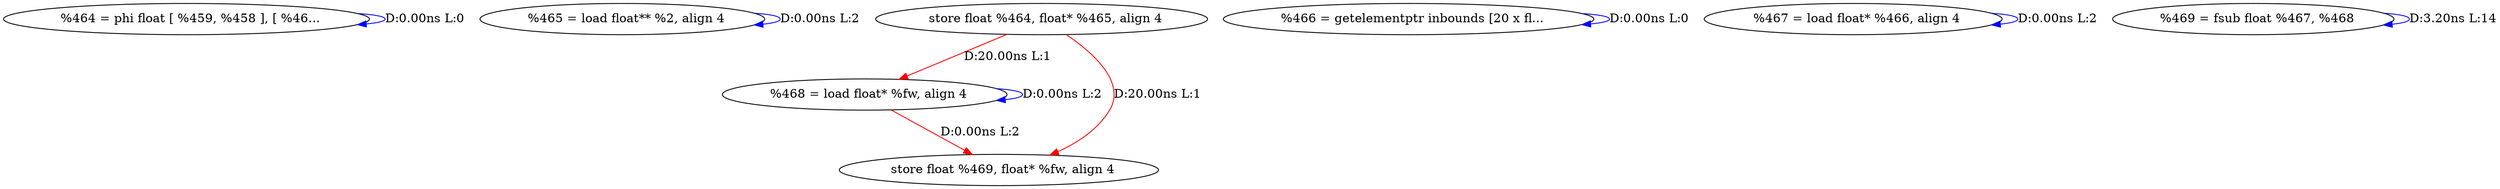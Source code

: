 digraph {
Node0x2d34d60[label="  %464 = phi float [ %459, %458 ], [ %46..."];
Node0x2d34d60 -> Node0x2d34d60[label="D:0.00ns L:0",color=blue];
Node0x2d34e40[label="  %465 = load float** %2, align 4"];
Node0x2d34e40 -> Node0x2d34e40[label="D:0.00ns L:2",color=blue];
Node0x2d351c0[label="  %468 = load float* %fw, align 4"];
Node0x2d34f20[label="  store float %464, float* %465, align 4"];
Node0x2d34f20 -> Node0x2d351c0[label="D:20.00ns L:1",color=red];
Node0x2d35380[label="  store float %469, float* %fw, align 4"];
Node0x2d34f20 -> Node0x2d35380[label="D:20.00ns L:1",color=red];
Node0x2d35000[label="  %466 = getelementptr inbounds [20 x fl..."];
Node0x2d35000 -> Node0x2d35000[label="D:0.00ns L:0",color=blue];
Node0x2d350e0[label="  %467 = load float* %466, align 4"];
Node0x2d350e0 -> Node0x2d350e0[label="D:0.00ns L:2",color=blue];
Node0x2d351c0 -> Node0x2d351c0[label="D:0.00ns L:2",color=blue];
Node0x2d351c0 -> Node0x2d35380[label="D:0.00ns L:2",color=red];
Node0x2d352a0[label="  %469 = fsub float %467, %468"];
Node0x2d352a0 -> Node0x2d352a0[label="D:3.20ns L:14",color=blue];
}
